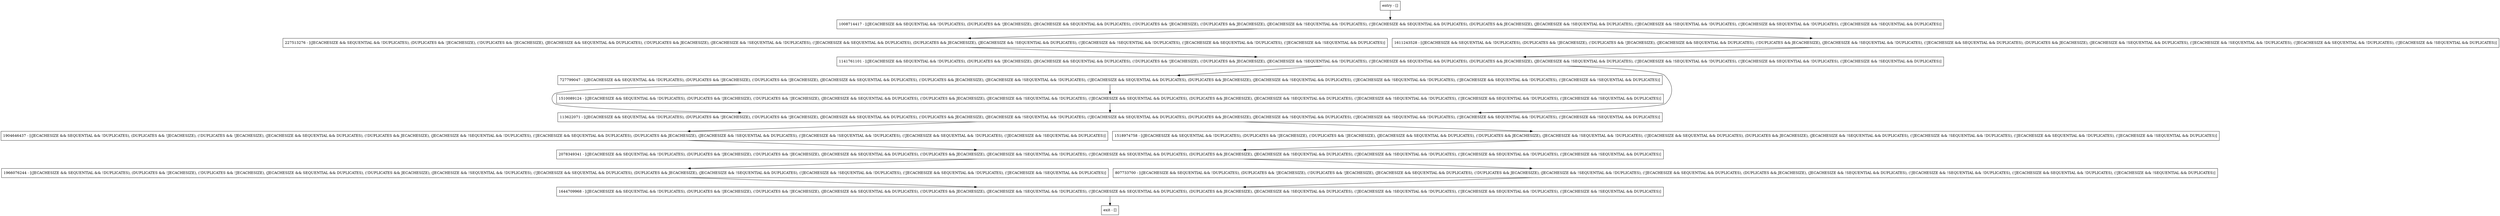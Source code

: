 digraph prepareForUpdate {
node [shape=record];
727799047 [label="727799047 - [(JECACHESIZE && SEQUENTIAL && !DUPLICATES), (DUPLICATES && !JECACHESIZE), (!DUPLICATES && !JECACHESIZE), (JECACHESIZE && SEQUENTIAL && DUPLICATES), (!DUPLICATES && JECACHESIZE), (JECACHESIZE && !SEQUENTIAL && !DUPLICATES), (!JECACHESIZE && SEQUENTIAL && DUPLICATES), (DUPLICATES && JECACHESIZE), (JECACHESIZE && !SEQUENTIAL && DUPLICATES), (!JECACHESIZE && !SEQUENTIAL && !DUPLICATES), (!JECACHESIZE && SEQUENTIAL && !DUPLICATES), (!JECACHESIZE && !SEQUENTIAL && DUPLICATES)]"];
113622071 [label="113622071 - [(JECACHESIZE && SEQUENTIAL && !DUPLICATES), (DUPLICATES && !JECACHESIZE), (!DUPLICATES && !JECACHESIZE), (JECACHESIZE && SEQUENTIAL && DUPLICATES), (!DUPLICATES && JECACHESIZE), (JECACHESIZE && !SEQUENTIAL && !DUPLICATES), (!JECACHESIZE && SEQUENTIAL && DUPLICATES), (DUPLICATES && JECACHESIZE), (JECACHESIZE && !SEQUENTIAL && DUPLICATES), (!JECACHESIZE && !SEQUENTIAL && !DUPLICATES), (!JECACHESIZE && SEQUENTIAL && !DUPLICATES), (!JECACHESIZE && !SEQUENTIAL && DUPLICATES)]"];
1904646437 [label="1904646437 - [(JECACHESIZE && SEQUENTIAL && !DUPLICATES), (DUPLICATES && !JECACHESIZE), (!DUPLICATES && !JECACHESIZE), (JECACHESIZE && SEQUENTIAL && DUPLICATES), (!DUPLICATES && JECACHESIZE), (JECACHESIZE && !SEQUENTIAL && !DUPLICATES), (!JECACHESIZE && SEQUENTIAL && DUPLICATES), (DUPLICATES && JECACHESIZE), (JECACHESIZE && !SEQUENTIAL && DUPLICATES), (!JECACHESIZE && !SEQUENTIAL && !DUPLICATES), (!JECACHESIZE && SEQUENTIAL && !DUPLICATES), (!JECACHESIZE && !SEQUENTIAL && DUPLICATES)]"];
1966076244 [label="1966076244 - [(JECACHESIZE && SEQUENTIAL && !DUPLICATES), (DUPLICATES && !JECACHESIZE), (!DUPLICATES && !JECACHESIZE), (JECACHESIZE && SEQUENTIAL && DUPLICATES), (!DUPLICATES && JECACHESIZE), (JECACHESIZE && !SEQUENTIAL && !DUPLICATES), (!JECACHESIZE && SEQUENTIAL && DUPLICATES), (DUPLICATES && JECACHESIZE), (JECACHESIZE && !SEQUENTIAL && DUPLICATES), (!JECACHESIZE && !SEQUENTIAL && !DUPLICATES), (!JECACHESIZE && SEQUENTIAL && !DUPLICATES), (!JECACHESIZE && !SEQUENTIAL && DUPLICATES)]"];
entry [label="entry - []"];
exit [label="exit - []"];
1510089124 [label="1510089124 - [(JECACHESIZE && SEQUENTIAL && !DUPLICATES), (DUPLICATES && !JECACHESIZE), (!DUPLICATES && !JECACHESIZE), (JECACHESIZE && SEQUENTIAL && DUPLICATES), (!DUPLICATES && JECACHESIZE), (JECACHESIZE && !SEQUENTIAL && !DUPLICATES), (!JECACHESIZE && SEQUENTIAL && DUPLICATES), (DUPLICATES && JECACHESIZE), (JECACHESIZE && !SEQUENTIAL && DUPLICATES), (!JECACHESIZE && !SEQUENTIAL && !DUPLICATES), (!JECACHESIZE && SEQUENTIAL && !DUPLICATES), (!JECACHESIZE && !SEQUENTIAL && DUPLICATES)]"];
807733700 [label="807733700 - [(JECACHESIZE && SEQUENTIAL && !DUPLICATES), (DUPLICATES && !JECACHESIZE), (!DUPLICATES && !JECACHESIZE), (JECACHESIZE && SEQUENTIAL && DUPLICATES), (!DUPLICATES && JECACHESIZE), (JECACHESIZE && !SEQUENTIAL && !DUPLICATES), (!JECACHESIZE && SEQUENTIAL && DUPLICATES), (DUPLICATES && JECACHESIZE), (JECACHESIZE && !SEQUENTIAL && DUPLICATES), (!JECACHESIZE && !SEQUENTIAL && !DUPLICATES), (!JECACHESIZE && SEQUENTIAL && !DUPLICATES), (!JECACHESIZE && !SEQUENTIAL && DUPLICATES)]"];
1644709968 [label="1644709968 - [(JECACHESIZE && SEQUENTIAL && !DUPLICATES), (DUPLICATES && !JECACHESIZE), (!DUPLICATES && !JECACHESIZE), (JECACHESIZE && SEQUENTIAL && DUPLICATES), (!DUPLICATES && JECACHESIZE), (JECACHESIZE && !SEQUENTIAL && !DUPLICATES), (!JECACHESIZE && SEQUENTIAL && DUPLICATES), (DUPLICATES && JECACHESIZE), (JECACHESIZE && !SEQUENTIAL && DUPLICATES), (!JECACHESIZE && !SEQUENTIAL && !DUPLICATES), (!JECACHESIZE && SEQUENTIAL && !DUPLICATES), (!JECACHESIZE && !SEQUENTIAL && DUPLICATES)]"];
1008714417 [label="1008714417 - [(JECACHESIZE && SEQUENTIAL && !DUPLICATES), (DUPLICATES && !JECACHESIZE), (JECACHESIZE && SEQUENTIAL && DUPLICATES), (!DUPLICATES && !JECACHESIZE), (!DUPLICATES && JECACHESIZE), (JECACHESIZE && !SEQUENTIAL && !DUPLICATES), (!JECACHESIZE && SEQUENTIAL && DUPLICATES), (DUPLICATES && JECACHESIZE), (JECACHESIZE && !SEQUENTIAL && DUPLICATES), (!JECACHESIZE && !SEQUENTIAL && !DUPLICATES), (!JECACHESIZE && SEQUENTIAL && !DUPLICATES), (!JECACHESIZE && !SEQUENTIAL && DUPLICATES)]"];
227513276 [label="227513276 - [(JECACHESIZE && SEQUENTIAL && !DUPLICATES), (DUPLICATES && !JECACHESIZE), (!DUPLICATES && !JECACHESIZE), (JECACHESIZE && SEQUENTIAL && DUPLICATES), (!DUPLICATES && JECACHESIZE), (JECACHESIZE && !SEQUENTIAL && !DUPLICATES), (!JECACHESIZE && SEQUENTIAL && DUPLICATES), (DUPLICATES && JECACHESIZE), (JECACHESIZE && !SEQUENTIAL && DUPLICATES), (!JECACHESIZE && !SEQUENTIAL && !DUPLICATES), (!JECACHESIZE && SEQUENTIAL && !DUPLICATES), (!JECACHESIZE && !SEQUENTIAL && DUPLICATES)]"];
1518974758 [label="1518974758 - [(JECACHESIZE && SEQUENTIAL && !DUPLICATES), (DUPLICATES && !JECACHESIZE), (!DUPLICATES && !JECACHESIZE), (JECACHESIZE && SEQUENTIAL && DUPLICATES), (!DUPLICATES && JECACHESIZE), (JECACHESIZE && !SEQUENTIAL && !DUPLICATES), (!JECACHESIZE && SEQUENTIAL && DUPLICATES), (DUPLICATES && JECACHESIZE), (JECACHESIZE && !SEQUENTIAL && DUPLICATES), (!JECACHESIZE && !SEQUENTIAL && !DUPLICATES), (!JECACHESIZE && SEQUENTIAL && !DUPLICATES), (!JECACHESIZE && !SEQUENTIAL && DUPLICATES)]"];
1141761101 [label="1141761101 - [(JECACHESIZE && SEQUENTIAL && !DUPLICATES), (DUPLICATES && !JECACHESIZE), (JECACHESIZE && SEQUENTIAL && DUPLICATES), (!DUPLICATES && !JECACHESIZE), (!DUPLICATES && JECACHESIZE), (JECACHESIZE && !SEQUENTIAL && !DUPLICATES), (!JECACHESIZE && SEQUENTIAL && DUPLICATES), (DUPLICATES && JECACHESIZE), (JECACHESIZE && !SEQUENTIAL && DUPLICATES), (!JECACHESIZE && !SEQUENTIAL && !DUPLICATES), (!JECACHESIZE && SEQUENTIAL && !DUPLICATES), (!JECACHESIZE && !SEQUENTIAL && DUPLICATES)]"];
2078349341 [label="2078349341 - [(JECACHESIZE && SEQUENTIAL && !DUPLICATES), (DUPLICATES && !JECACHESIZE), (!DUPLICATES && !JECACHESIZE), (JECACHESIZE && SEQUENTIAL && DUPLICATES), (!DUPLICATES && JECACHESIZE), (JECACHESIZE && !SEQUENTIAL && !DUPLICATES), (!JECACHESIZE && SEQUENTIAL && DUPLICATES), (DUPLICATES && JECACHESIZE), (JECACHESIZE && !SEQUENTIAL && DUPLICATES), (!JECACHESIZE && !SEQUENTIAL && !DUPLICATES), (!JECACHESIZE && SEQUENTIAL && !DUPLICATES), (!JECACHESIZE && !SEQUENTIAL && DUPLICATES)]"];
1611243528 [label="1611243528 - [(JECACHESIZE && SEQUENTIAL && !DUPLICATES), (DUPLICATES && !JECACHESIZE), (!DUPLICATES && !JECACHESIZE), (JECACHESIZE && SEQUENTIAL && DUPLICATES), (!DUPLICATES && JECACHESIZE), (JECACHESIZE && !SEQUENTIAL && !DUPLICATES), (!JECACHESIZE && SEQUENTIAL && DUPLICATES), (DUPLICATES && JECACHESIZE), (JECACHESIZE && !SEQUENTIAL && DUPLICATES), (!JECACHESIZE && !SEQUENTIAL && !DUPLICATES), (!JECACHESIZE && SEQUENTIAL && !DUPLICATES), (!JECACHESIZE && !SEQUENTIAL && DUPLICATES)]"];
entry;
exit;
727799047 -> 1510089124;
727799047 -> 113622071;
113622071 -> 1518974758;
113622071 -> 1904646437;
1904646437 -> 2078349341;
1966076244 -> 1644709968;
entry -> 1008714417;
1510089124 -> 113622071;
807733700 -> 1644709968;
1644709968 -> exit;
1008714417 -> 227513276;
1008714417 -> 1611243528;
227513276 -> 1141761101;
1518974758 -> 2078349341;
1141761101 -> 727799047;
1141761101 -> 113622071;
2078349341 -> 807733700;
2078349341 -> 1966076244;
1611243528 -> 1141761101;
}
